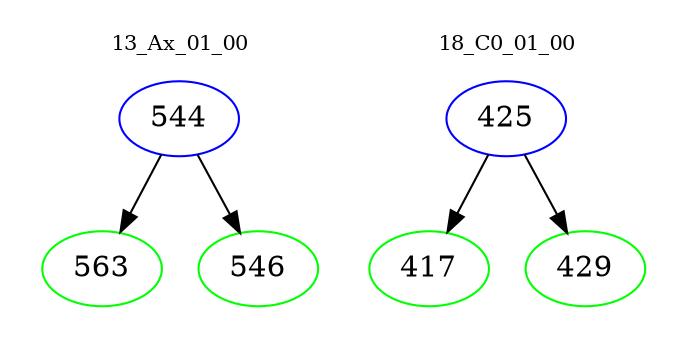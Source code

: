 digraph{
subgraph cluster_0 {
color = white
label = "13_Ax_01_00";
fontsize=10;
T0_544 [label="544", color="blue"]
T0_544 -> T0_563 [color="black"]
T0_563 [label="563", color="green"]
T0_544 -> T0_546 [color="black"]
T0_546 [label="546", color="green"]
}
subgraph cluster_1 {
color = white
label = "18_C0_01_00";
fontsize=10;
T1_425 [label="425", color="blue"]
T1_425 -> T1_417 [color="black"]
T1_417 [label="417", color="green"]
T1_425 -> T1_429 [color="black"]
T1_429 [label="429", color="green"]
}
}
